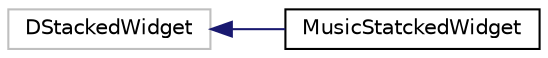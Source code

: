 digraph "类继承关系图"
{
  edge [fontname="Helvetica",fontsize="10",labelfontname="Helvetica",labelfontsize="10"];
  node [fontname="Helvetica",fontsize="10",shape=record];
  rankdir="LR";
  Node2734 [label="DStackedWidget",height=0.2,width=0.4,color="grey75", fillcolor="white", style="filled"];
  Node2734 -> Node0 [dir="back",color="midnightblue",fontsize="10",style="solid",fontname="Helvetica"];
  Node0 [label="MusicStatckedWidget",height=0.2,width=0.4,color="black", fillcolor="white", style="filled",URL="$class_music_statcked_widget.html"];
}
